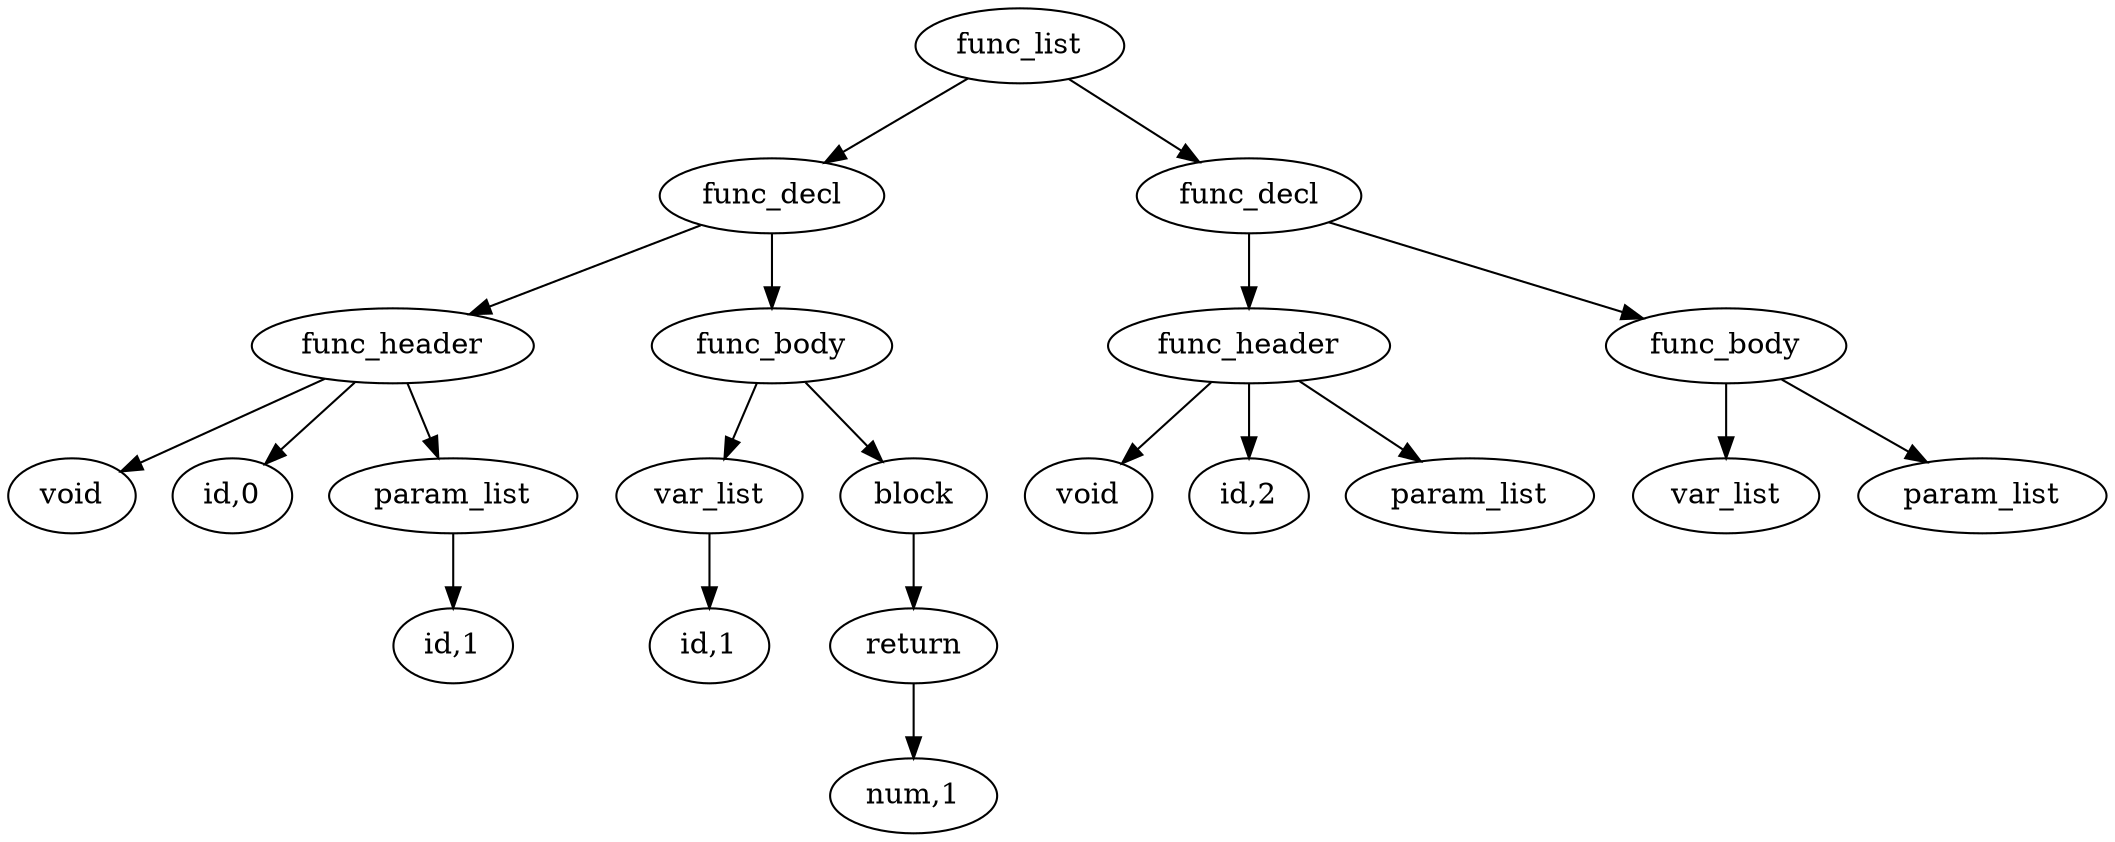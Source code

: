 digraph {
graph [ordering="out"];
node0[label="func_list"];
node1[label="func_decl"];
node2[label="func_header"];
node3[label="void"];
node2 -> node3;
node4[label="id,0"];
node2 -> node4;
node5[label="param_list"];
node6[label="id,1"];
node5 -> node6;
node2 -> node5;
node1 -> node2;
node7[label="func_body"];
node8[label="var_list"];
node9[label="id,1"];
node8 -> node9;
node7 -> node8;
node10[label="block"];
node11[label="return"];
node12[label="num,1"];
node11 -> node12;
node10 -> node11;
node7 -> node10;
node1 -> node7;
node0 -> node1;
node13[label="func_decl"];
node14[label="func_header"];
node15[label="void"];
node14 -> node15;
node16[label="id,2"];
node14 -> node16;
node17[label="param_list"];
node14 -> node17;
node13 -> node14;
node18[label="func_body"];
node19[label="var_list"];
node18 -> node19;
node20[label="param_list"];
node18 -> node20;
node13 -> node18;
node0 -> node13;
}
